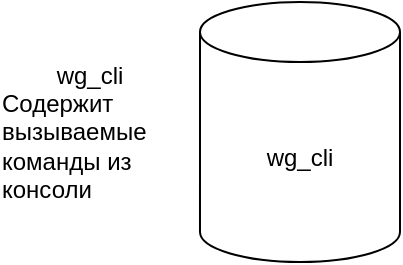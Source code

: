<mxfile>
    <diagram id="wLUejsjwE5rheWxa4WDe" name="Page-1">
        <mxGraphModel dx="740" dy="415" grid="1" gridSize="10" guides="1" tooltips="1" connect="1" arrows="1" fold="1" page="1" pageScale="1" pageWidth="850" pageHeight="1100" math="0" shadow="0">
            <root>
                <mxCell id="0"/>
                <mxCell id="1" parent="0"/>
                <mxCell id="2" value="wg_cli" style="shape=cylinder3;whiteSpace=wrap;html=1;boundedLbl=1;backgroundOutline=1;size=15;" vertex="1" parent="1">
                    <mxGeometry x="160" y="440" width="100" height="130" as="geometry"/>
                </mxCell>
                <mxCell id="4" value="wg_cli&lt;br&gt;&lt;div style=&quot;text-align: left;&quot;&gt;&lt;span style=&quot;background-color: initial;&quot;&gt;Содержит вызываемые команды из консоли&lt;/span&gt;&lt;/div&gt;" style="text;html=1;strokeColor=none;fillColor=none;align=center;verticalAlign=middle;whiteSpace=wrap;rounded=0;" vertex="1" parent="1">
                    <mxGeometry x="60" y="460" width="90" height="90" as="geometry"/>
                </mxCell>
            </root>
        </mxGraphModel>
    </diagram>
</mxfile>